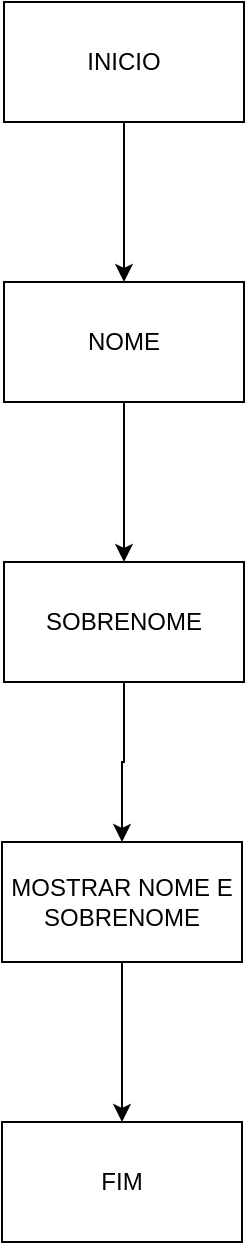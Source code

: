 <mxfile version="26.0.3">
  <diagram name="Página-1" id="o6xpCCVe3MBoS6dyubCv">
    <mxGraphModel dx="1050" dy="557" grid="1" gridSize="10" guides="1" tooltips="1" connect="1" arrows="1" fold="1" page="1" pageScale="1" pageWidth="827" pageHeight="1169" math="0" shadow="0">
      <root>
        <mxCell id="0" />
        <mxCell id="1" parent="0" />
        <mxCell id="0wP32pe3l58j5gZsWYnj-3" value="" style="edgeStyle=orthogonalEdgeStyle;rounded=0;orthogonalLoop=1;jettySize=auto;html=1;" edge="1" parent="1" source="0wP32pe3l58j5gZsWYnj-1" target="0wP32pe3l58j5gZsWYnj-2">
          <mxGeometry relative="1" as="geometry" />
        </mxCell>
        <mxCell id="0wP32pe3l58j5gZsWYnj-1" value="INICIO" style="rounded=0;whiteSpace=wrap;html=1;" vertex="1" parent="1">
          <mxGeometry x="354" y="30" width="120" height="60" as="geometry" />
        </mxCell>
        <mxCell id="0wP32pe3l58j5gZsWYnj-5" value="" style="edgeStyle=orthogonalEdgeStyle;rounded=0;orthogonalLoop=1;jettySize=auto;html=1;" edge="1" parent="1" source="0wP32pe3l58j5gZsWYnj-2" target="0wP32pe3l58j5gZsWYnj-4">
          <mxGeometry relative="1" as="geometry" />
        </mxCell>
        <mxCell id="0wP32pe3l58j5gZsWYnj-2" value="NOME" style="whiteSpace=wrap;html=1;rounded=0;" vertex="1" parent="1">
          <mxGeometry x="354" y="170" width="120" height="60" as="geometry" />
        </mxCell>
        <mxCell id="0wP32pe3l58j5gZsWYnj-7" value="" style="edgeStyle=orthogonalEdgeStyle;rounded=0;orthogonalLoop=1;jettySize=auto;html=1;" edge="1" parent="1" source="0wP32pe3l58j5gZsWYnj-4" target="0wP32pe3l58j5gZsWYnj-6">
          <mxGeometry relative="1" as="geometry" />
        </mxCell>
        <mxCell id="0wP32pe3l58j5gZsWYnj-4" value="SOBRENOME" style="whiteSpace=wrap;html=1;rounded=0;" vertex="1" parent="1">
          <mxGeometry x="354" y="310" width="120" height="60" as="geometry" />
        </mxCell>
        <mxCell id="0wP32pe3l58j5gZsWYnj-9" value="" style="edgeStyle=orthogonalEdgeStyle;rounded=0;orthogonalLoop=1;jettySize=auto;html=1;" edge="1" parent="1" source="0wP32pe3l58j5gZsWYnj-6" target="0wP32pe3l58j5gZsWYnj-8">
          <mxGeometry relative="1" as="geometry" />
        </mxCell>
        <mxCell id="0wP32pe3l58j5gZsWYnj-6" value="MOSTRAR NOME E SOBRENOME" style="whiteSpace=wrap;html=1;rounded=0;" vertex="1" parent="1">
          <mxGeometry x="353" y="450" width="120" height="60" as="geometry" />
        </mxCell>
        <mxCell id="0wP32pe3l58j5gZsWYnj-8" value="FIM" style="whiteSpace=wrap;html=1;rounded=0;" vertex="1" parent="1">
          <mxGeometry x="353" y="590" width="120" height="60" as="geometry" />
        </mxCell>
      </root>
    </mxGraphModel>
  </diagram>
</mxfile>
